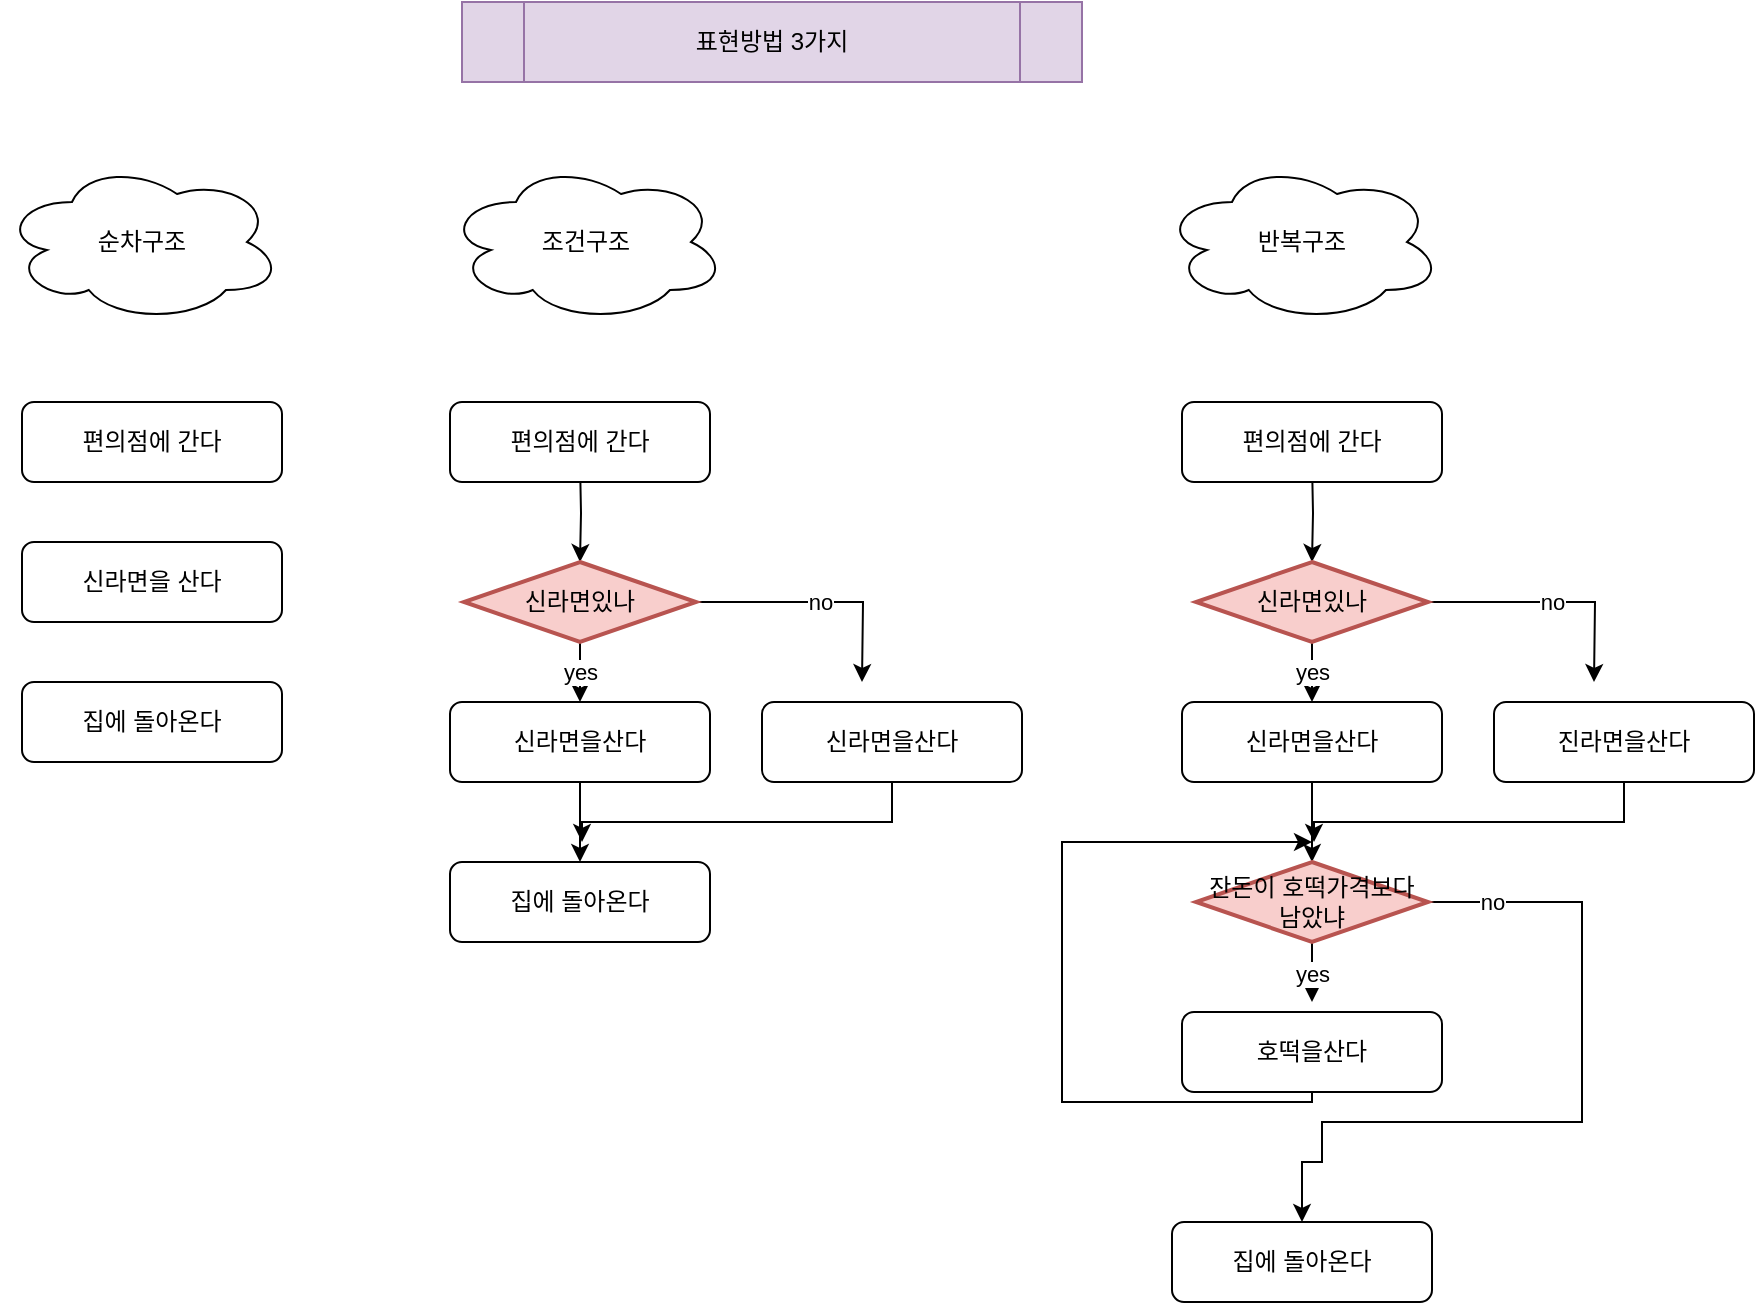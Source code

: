 <mxfile version="20.2.3" type="device"><diagram id="bbOLv481W6iM50kwhP25" name="페이지-1"><mxGraphModel dx="1422" dy="865" grid="1" gridSize="10" guides="1" tooltips="1" connect="1" arrows="1" fold="1" page="1" pageScale="1" pageWidth="827" pageHeight="1169" math="0" shadow="0"><root><mxCell id="0"/><mxCell id="1" parent="0"/><mxCell id="8JT4mbd3C0QLofSSVKoH-1" value="표현방법 3가지" style="shape=process;whiteSpace=wrap;html=1;backgroundOutline=1;fillColor=#e1d5e7;strokeColor=#9673a6;" vertex="1" parent="1"><mxGeometry x="240" y="40" width="310" height="40" as="geometry"/></mxCell><mxCell id="8JT4mbd3C0QLofSSVKoH-2" value="순차구조" style="ellipse;shape=cloud;whiteSpace=wrap;html=1;" vertex="1" parent="1"><mxGeometry x="10" y="120" width="140" height="80" as="geometry"/></mxCell><mxCell id="8JT4mbd3C0QLofSSVKoH-3" value="조건구조" style="ellipse;shape=cloud;whiteSpace=wrap;html=1;" vertex="1" parent="1"><mxGeometry x="232" y="120" width="140" height="80" as="geometry"/></mxCell><mxCell id="8JT4mbd3C0QLofSSVKoH-4" value="반복구조" style="ellipse;shape=cloud;whiteSpace=wrap;html=1;" vertex="1" parent="1"><mxGeometry x="590" y="120" width="140" height="80" as="geometry"/></mxCell><mxCell id="8JT4mbd3C0QLofSSVKoH-5" value="편의점에 간다" style="rounded=1;whiteSpace=wrap;html=1;" vertex="1" parent="1"><mxGeometry x="20" y="240" width="130" height="40" as="geometry"/></mxCell><mxCell id="8JT4mbd3C0QLofSSVKoH-6" value="신라면을 산다" style="rounded=1;whiteSpace=wrap;html=1;" vertex="1" parent="1"><mxGeometry x="20" y="310" width="130" height="40" as="geometry"/></mxCell><mxCell id="8JT4mbd3C0QLofSSVKoH-7" value="집에 돌아온다" style="rounded=1;whiteSpace=wrap;html=1;" vertex="1" parent="1"><mxGeometry x="20" y="380" width="130" height="40" as="geometry"/></mxCell><mxCell id="8JT4mbd3C0QLofSSVKoH-16" style="edgeStyle=orthogonalEdgeStyle;rounded=0;orthogonalLoop=1;jettySize=auto;html=1;entryX=0.5;entryY=0;entryDx=0;entryDy=0;entryPerimeter=0;" edge="1" parent="1" target="8JT4mbd3C0QLofSSVKoH-11"><mxGeometry relative="1" as="geometry"><mxPoint x="299" y="270" as="sourcePoint"/></mxGeometry></mxCell><mxCell id="8JT4mbd3C0QLofSSVKoH-10" value="편의점에 간다" style="rounded=1;whiteSpace=wrap;html=1;" vertex="1" parent="1"><mxGeometry x="234" y="240" width="130" height="40" as="geometry"/></mxCell><mxCell id="8JT4mbd3C0QLofSSVKoH-13" value="yes" style="edgeStyle=orthogonalEdgeStyle;rounded=0;orthogonalLoop=1;jettySize=auto;html=1;entryX=0.5;entryY=0;entryDx=0;entryDy=0;" edge="1" parent="1" source="8JT4mbd3C0QLofSSVKoH-11" target="8JT4mbd3C0QLofSSVKoH-12"><mxGeometry relative="1" as="geometry"/></mxCell><mxCell id="8JT4mbd3C0QLofSSVKoH-17" value="no" style="edgeStyle=orthogonalEdgeStyle;rounded=0;orthogonalLoop=1;jettySize=auto;html=1;" edge="1" parent="1" source="8JT4mbd3C0QLofSSVKoH-11"><mxGeometry relative="1" as="geometry"><mxPoint x="440" y="380" as="targetPoint"/></mxGeometry></mxCell><mxCell id="8JT4mbd3C0QLofSSVKoH-11" value="신라면있나" style="strokeWidth=2;html=1;shape=mxgraph.flowchart.decision;whiteSpace=wrap;fillColor=#f8cecc;strokeColor=#b85450;" vertex="1" parent="1"><mxGeometry x="241" y="320" width="116" height="40" as="geometry"/></mxCell><mxCell id="8JT4mbd3C0QLofSSVKoH-19" style="edgeStyle=orthogonalEdgeStyle;rounded=0;orthogonalLoop=1;jettySize=auto;html=1;entryX=0.5;entryY=0;entryDx=0;entryDy=0;" edge="1" parent="1" source="8JT4mbd3C0QLofSSVKoH-12" target="8JT4mbd3C0QLofSSVKoH-18"><mxGeometry relative="1" as="geometry"/></mxCell><mxCell id="8JT4mbd3C0QLofSSVKoH-12" value="신라면을산다" style="rounded=1;whiteSpace=wrap;html=1;" vertex="1" parent="1"><mxGeometry x="234" y="390" width="130" height="40" as="geometry"/></mxCell><mxCell id="8JT4mbd3C0QLofSSVKoH-20" style="edgeStyle=orthogonalEdgeStyle;rounded=0;orthogonalLoop=1;jettySize=auto;html=1;" edge="1" parent="1" source="8JT4mbd3C0QLofSSVKoH-14"><mxGeometry relative="1" as="geometry"><mxPoint x="300" y="460" as="targetPoint"/><Array as="points"><mxPoint x="455" y="450"/><mxPoint x="300" y="450"/></Array></mxGeometry></mxCell><mxCell id="8JT4mbd3C0QLofSSVKoH-14" value="신라면을산다" style="rounded=1;whiteSpace=wrap;html=1;" vertex="1" parent="1"><mxGeometry x="390" y="390" width="130" height="40" as="geometry"/></mxCell><mxCell id="8JT4mbd3C0QLofSSVKoH-18" value="집에 돌아온다" style="rounded=1;whiteSpace=wrap;html=1;" vertex="1" parent="1"><mxGeometry x="234" y="470" width="130" height="40" as="geometry"/></mxCell><mxCell id="8JT4mbd3C0QLofSSVKoH-21" style="edgeStyle=orthogonalEdgeStyle;rounded=0;orthogonalLoop=1;jettySize=auto;html=1;entryX=0.5;entryY=0;entryDx=0;entryDy=0;entryPerimeter=0;" edge="1" parent="1" target="8JT4mbd3C0QLofSSVKoH-25"><mxGeometry relative="1" as="geometry"><mxPoint x="665" y="270" as="sourcePoint"/></mxGeometry></mxCell><mxCell id="8JT4mbd3C0QLofSSVKoH-22" value="편의점에 간다" style="rounded=1;whiteSpace=wrap;html=1;" vertex="1" parent="1"><mxGeometry x="600" y="240" width="130" height="40" as="geometry"/></mxCell><mxCell id="8JT4mbd3C0QLofSSVKoH-23" value="yes" style="edgeStyle=orthogonalEdgeStyle;rounded=0;orthogonalLoop=1;jettySize=auto;html=1;entryX=0.5;entryY=0;entryDx=0;entryDy=0;" edge="1" parent="1" source="8JT4mbd3C0QLofSSVKoH-25" target="8JT4mbd3C0QLofSSVKoH-27"><mxGeometry relative="1" as="geometry"/></mxCell><mxCell id="8JT4mbd3C0QLofSSVKoH-24" value="no" style="edgeStyle=orthogonalEdgeStyle;rounded=0;orthogonalLoop=1;jettySize=auto;html=1;" edge="1" parent="1" source="8JT4mbd3C0QLofSSVKoH-25"><mxGeometry relative="1" as="geometry"><mxPoint x="806" y="380" as="targetPoint"/></mxGeometry></mxCell><mxCell id="8JT4mbd3C0QLofSSVKoH-25" value="신라면있나" style="strokeWidth=2;html=1;shape=mxgraph.flowchart.decision;whiteSpace=wrap;fillColor=#f8cecc;strokeColor=#b85450;" vertex="1" parent="1"><mxGeometry x="607" y="320" width="116" height="40" as="geometry"/></mxCell><mxCell id="8JT4mbd3C0QLofSSVKoH-26" style="edgeStyle=orthogonalEdgeStyle;rounded=0;orthogonalLoop=1;jettySize=auto;html=1;entryX=0.5;entryY=0;entryDx=0;entryDy=0;" edge="1" parent="1" source="8JT4mbd3C0QLofSSVKoH-27"><mxGeometry relative="1" as="geometry"><mxPoint x="665" y="470" as="targetPoint"/></mxGeometry></mxCell><mxCell id="8JT4mbd3C0QLofSSVKoH-27" value="신라면을산다" style="rounded=1;whiteSpace=wrap;html=1;" vertex="1" parent="1"><mxGeometry x="600" y="390" width="130" height="40" as="geometry"/></mxCell><mxCell id="8JT4mbd3C0QLofSSVKoH-28" style="edgeStyle=orthogonalEdgeStyle;rounded=0;orthogonalLoop=1;jettySize=auto;html=1;" edge="1" parent="1" source="8JT4mbd3C0QLofSSVKoH-29"><mxGeometry relative="1" as="geometry"><mxPoint x="666" y="460" as="targetPoint"/><Array as="points"><mxPoint x="821" y="450"/><mxPoint x="666" y="450"/></Array></mxGeometry></mxCell><mxCell id="8JT4mbd3C0QLofSSVKoH-29" value="진라면을산다" style="rounded=1;whiteSpace=wrap;html=1;" vertex="1" parent="1"><mxGeometry x="756" y="390" width="130" height="40" as="geometry"/></mxCell><mxCell id="8JT4mbd3C0QLofSSVKoH-34" value="yes" style="edgeStyle=orthogonalEdgeStyle;rounded=0;orthogonalLoop=1;jettySize=auto;html=1;" edge="1" parent="1" source="8JT4mbd3C0QLofSSVKoH-31"><mxGeometry relative="1" as="geometry"><mxPoint x="665" y="540" as="targetPoint"/></mxGeometry></mxCell><mxCell id="8JT4mbd3C0QLofSSVKoH-37" value="no" style="edgeStyle=orthogonalEdgeStyle;rounded=0;orthogonalLoop=1;jettySize=auto;html=1;entryX=0.5;entryY=0;entryDx=0;entryDy=0;" edge="1" parent="1" source="8JT4mbd3C0QLofSSVKoH-31" target="8JT4mbd3C0QLofSSVKoH-35"><mxGeometry x="-0.83" relative="1" as="geometry"><mxPoint x="670" y="600" as="targetPoint"/><Array as="points"><mxPoint x="800" y="490"/><mxPoint x="800" y="600"/><mxPoint x="670" y="600"/><mxPoint x="670" y="620"/></Array><mxPoint as="offset"/></mxGeometry></mxCell><mxCell id="8JT4mbd3C0QLofSSVKoH-31" value="잔돈이 호떡가격보다 남았냐" style="strokeWidth=2;html=1;shape=mxgraph.flowchart.decision;whiteSpace=wrap;fillColor=#f8cecc;strokeColor=#b85450;" vertex="1" parent="1"><mxGeometry x="607" y="470" width="116" height="40" as="geometry"/></mxCell><mxCell id="8JT4mbd3C0QLofSSVKoH-38" style="edgeStyle=orthogonalEdgeStyle;rounded=0;orthogonalLoop=1;jettySize=auto;html=1;" edge="1" parent="1" source="8JT4mbd3C0QLofSSVKoH-32"><mxGeometry relative="1" as="geometry"><mxPoint x="665" y="460" as="targetPoint"/><Array as="points"><mxPoint x="665" y="590"/><mxPoint x="540" y="590"/><mxPoint x="540" y="460"/></Array></mxGeometry></mxCell><mxCell id="8JT4mbd3C0QLofSSVKoH-32" value="호떡을산다" style="rounded=1;whiteSpace=wrap;html=1;" vertex="1" parent="1"><mxGeometry x="600" y="545" width="130" height="40" as="geometry"/></mxCell><mxCell id="8JT4mbd3C0QLofSSVKoH-35" value="집에 돌아온다" style="rounded=1;whiteSpace=wrap;html=1;" vertex="1" parent="1"><mxGeometry x="595" y="650" width="130" height="40" as="geometry"/></mxCell></root></mxGraphModel></diagram></mxfile>